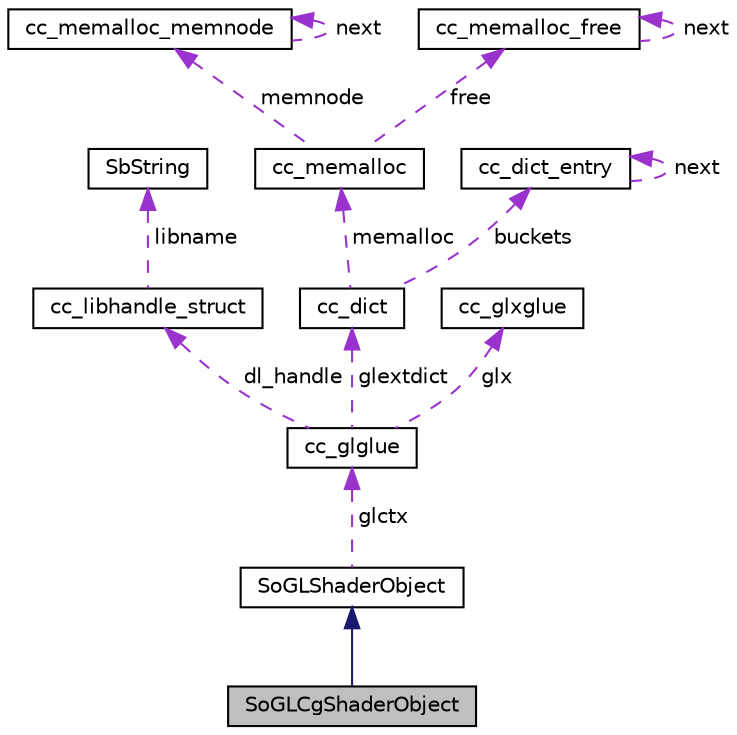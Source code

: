 digraph "SoGLCgShaderObject"
{
 // LATEX_PDF_SIZE
  edge [fontname="Helvetica",fontsize="10",labelfontname="Helvetica",labelfontsize="10"];
  node [fontname="Helvetica",fontsize="10",shape=record];
  Node1 [label="SoGLCgShaderObject",height=0.2,width=0.4,color="black", fillcolor="grey75", style="filled", fontcolor="black",tooltip=" "];
  Node2 -> Node1 [dir="back",color="midnightblue",fontsize="10",style="solid",fontname="Helvetica"];
  Node2 [label="SoGLShaderObject",height=0.2,width=0.4,color="black", fillcolor="white", style="filled",URL="$classSoGLShaderObject.html",tooltip=" "];
  Node3 -> Node2 [dir="back",color="darkorchid3",fontsize="10",style="dashed",label=" glctx" ,fontname="Helvetica"];
  Node3 [label="cc_glglue",height=0.2,width=0.4,color="black", fillcolor="white", style="filled",URL="$structcc__glglue.html",tooltip=" "];
  Node4 -> Node3 [dir="back",color="darkorchid3",fontsize="10",style="dashed",label=" dl_handle" ,fontname="Helvetica"];
  Node4 [label="cc_libhandle_struct",height=0.2,width=0.4,color="black", fillcolor="white", style="filled",URL="$structcc__libhandle__struct.html",tooltip=" "];
  Node5 -> Node4 [dir="back",color="darkorchid3",fontsize="10",style="dashed",label=" libname" ,fontname="Helvetica"];
  Node5 [label="SbString",height=0.2,width=0.4,color="black", fillcolor="white", style="filled",URL="$classSbString.html",tooltip="The SbString class is a string class with convenience functions for string operations."];
  Node6 -> Node3 [dir="back",color="darkorchid3",fontsize="10",style="dashed",label=" glextdict" ,fontname="Helvetica"];
  Node6 [label="cc_dict",height=0.2,width=0.4,color="black", fillcolor="white", style="filled",URL="$structcc__dict.html",tooltip=" "];
  Node7 -> Node6 [dir="back",color="darkorchid3",fontsize="10",style="dashed",label=" memalloc" ,fontname="Helvetica"];
  Node7 [label="cc_memalloc",height=0.2,width=0.4,color="black", fillcolor="white", style="filled",URL="$structcc__memalloc.html",tooltip=" "];
  Node8 -> Node7 [dir="back",color="darkorchid3",fontsize="10",style="dashed",label=" memnode" ,fontname="Helvetica"];
  Node8 [label="cc_memalloc_memnode",height=0.2,width=0.4,color="black", fillcolor="white", style="filled",URL="$structcc__memalloc__memnode.html",tooltip=" "];
  Node8 -> Node8 [dir="back",color="darkorchid3",fontsize="10",style="dashed",label=" next" ,fontname="Helvetica"];
  Node9 -> Node7 [dir="back",color="darkorchid3",fontsize="10",style="dashed",label=" free" ,fontname="Helvetica"];
  Node9 [label="cc_memalloc_free",height=0.2,width=0.4,color="black", fillcolor="white", style="filled",URL="$structcc__memalloc__free.html",tooltip=" "];
  Node9 -> Node9 [dir="back",color="darkorchid3",fontsize="10",style="dashed",label=" next" ,fontname="Helvetica"];
  Node10 -> Node6 [dir="back",color="darkorchid3",fontsize="10",style="dashed",label=" buckets" ,fontname="Helvetica"];
  Node10 [label="cc_dict_entry",height=0.2,width=0.4,color="black", fillcolor="white", style="filled",URL="$structcc__dict__entry.html",tooltip=" "];
  Node10 -> Node10 [dir="back",color="darkorchid3",fontsize="10",style="dashed",label=" next" ,fontname="Helvetica"];
  Node11 -> Node3 [dir="back",color="darkorchid3",fontsize="10",style="dashed",label=" glx" ,fontname="Helvetica"];
  Node11 [label="cc_glxglue",height=0.2,width=0.4,color="black", fillcolor="white", style="filled",URL="$structcc__glxglue.html",tooltip=" "];
}

